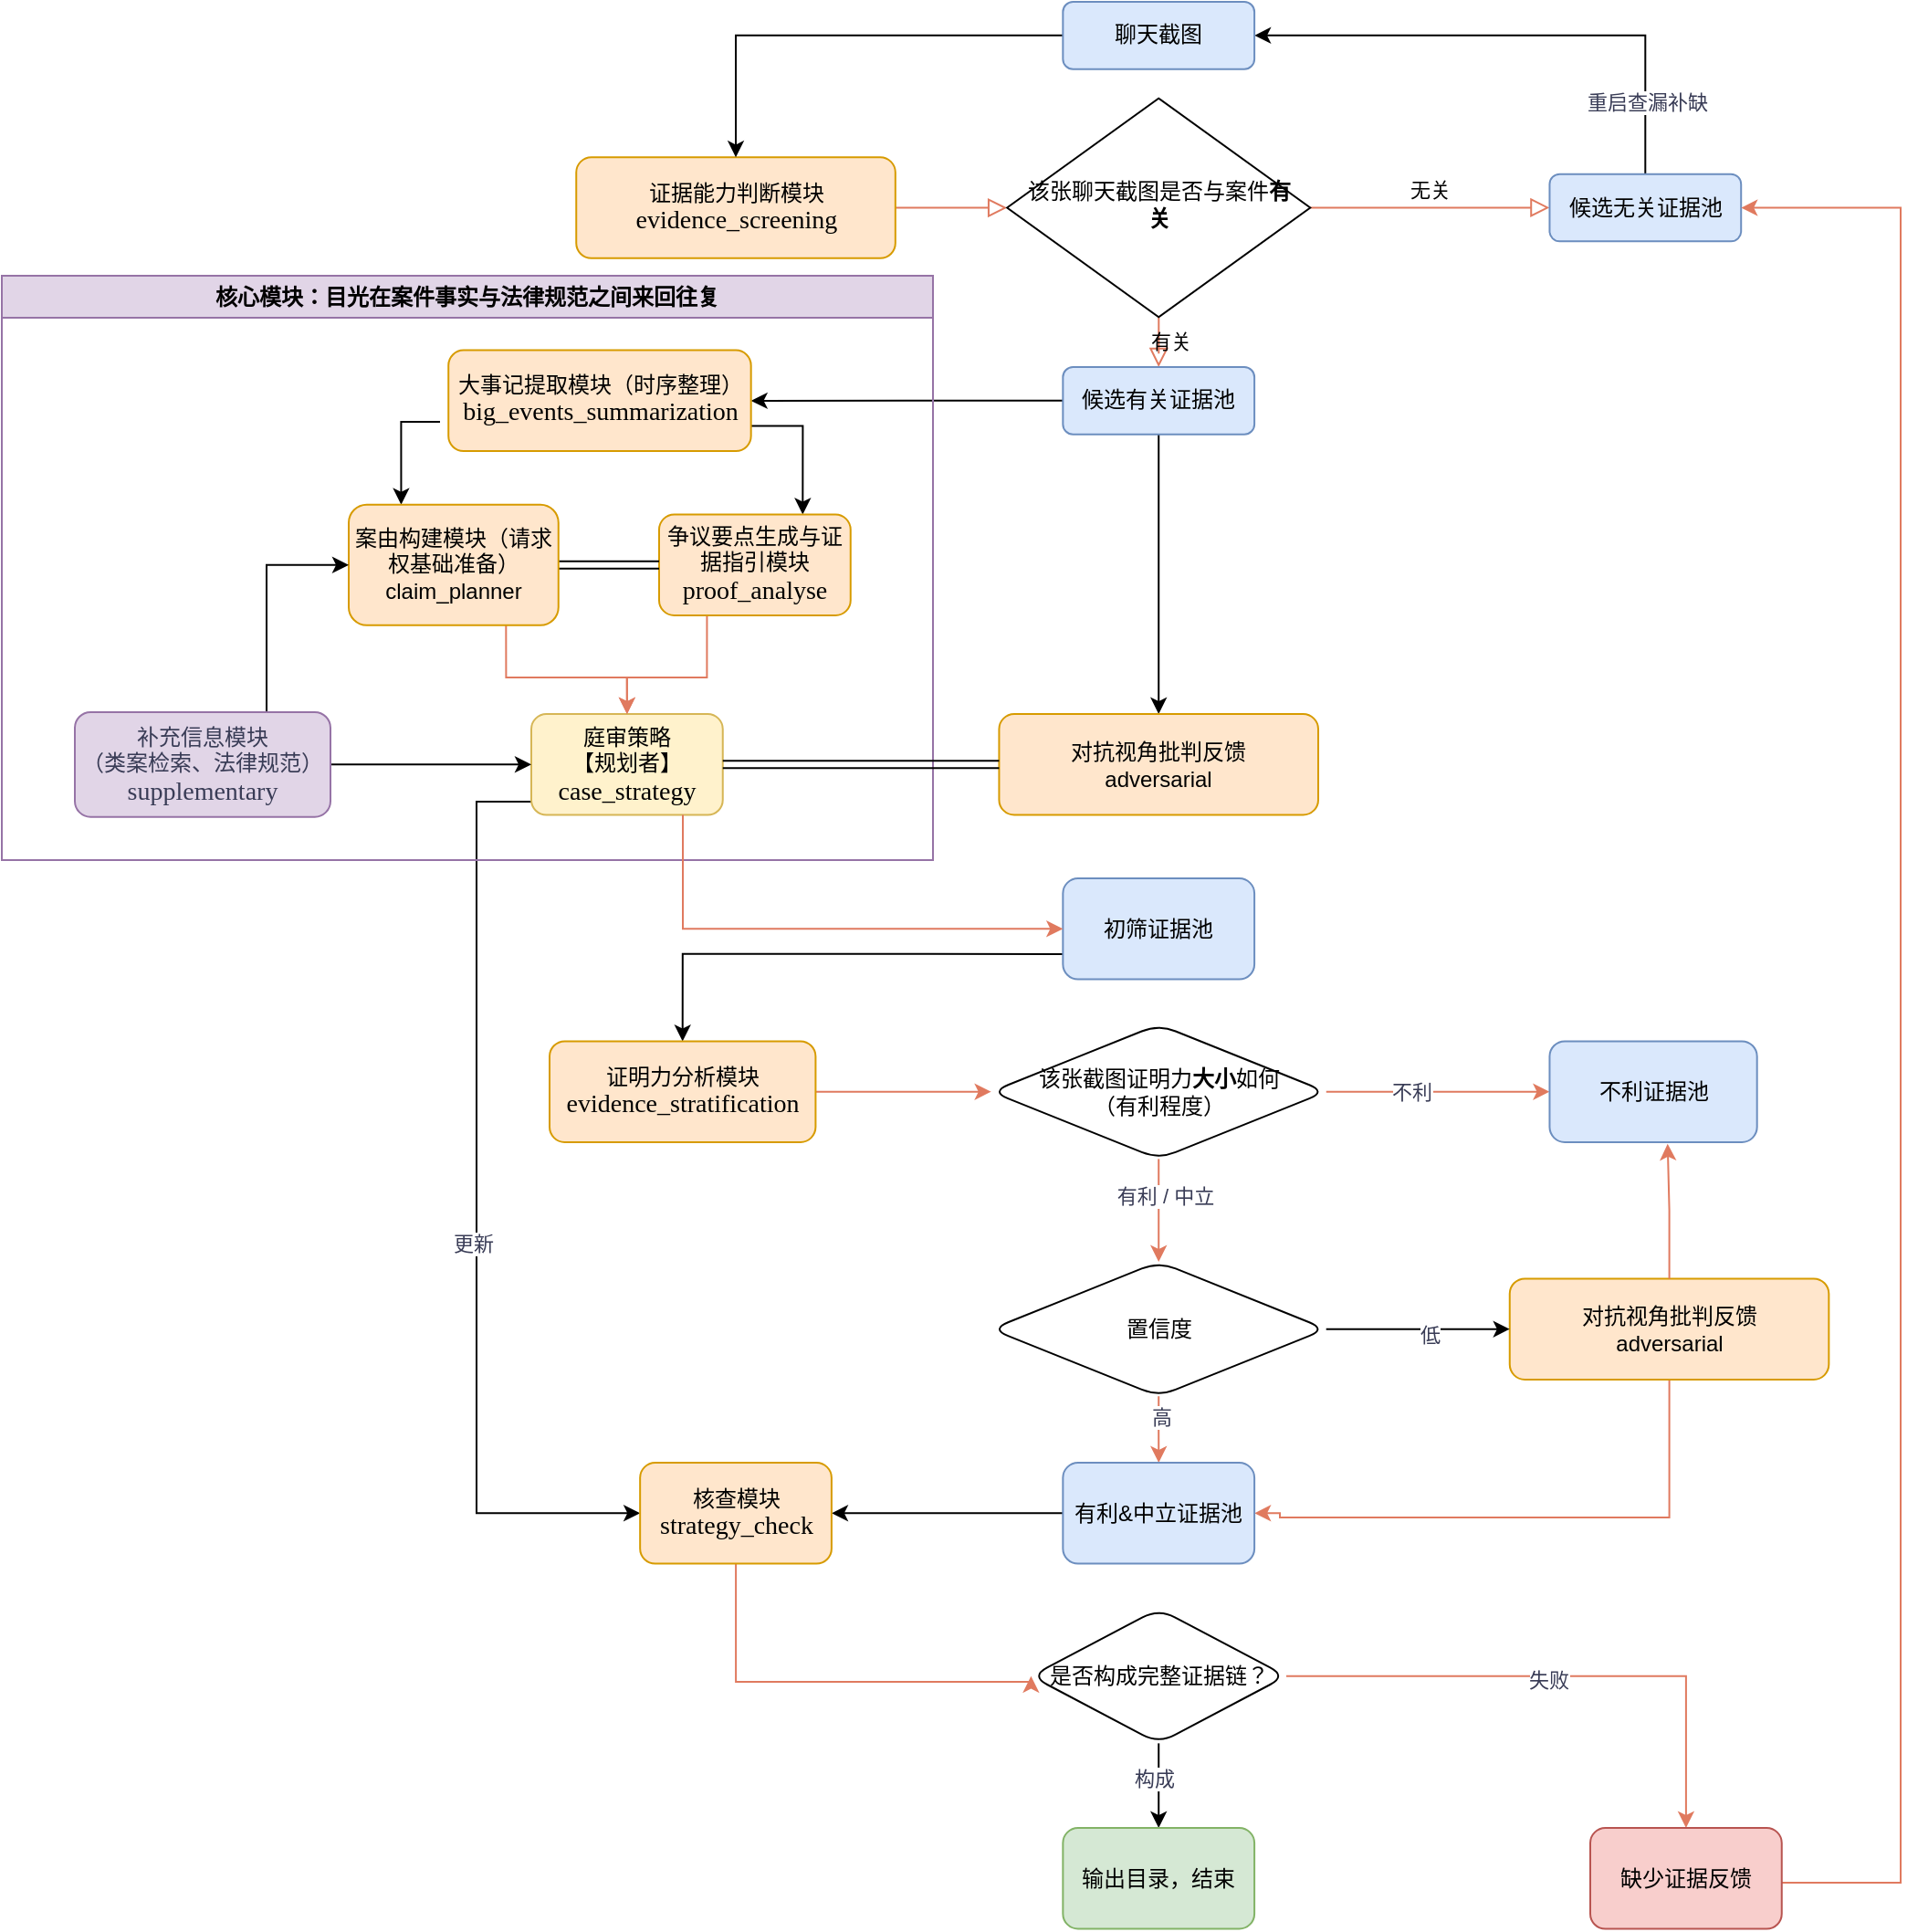 <mxfile version="26.2.13" pages="2">
  <diagram id="C5RBs43oDa-KdzZeNtuy" name="Page-1">
    <mxGraphModel dx="1290" dy="815" grid="1" gridSize="10" guides="1" tooltips="1" connect="1" arrows="1" fold="1" page="1" pageScale="1" pageWidth="1169" pageHeight="827" math="0" shadow="0">
      <root>
        <mxCell id="WIyWlLk6GJQsqaUBKTNV-0" />
        <mxCell id="WIyWlLk6GJQsqaUBKTNV-1" parent="WIyWlLk6GJQsqaUBKTNV-0" />
        <mxCell id="WIyWlLk6GJQsqaUBKTNV-2" value="" style="rounded=0;html=1;jettySize=auto;orthogonalLoop=1;fontSize=11;endArrow=block;endFill=0;endSize=8;strokeWidth=1;shadow=0;labelBackgroundColor=none;edgeStyle=orthogonalEdgeStyle;strokeColor=#E07A5F;fontColor=default;" parent="WIyWlLk6GJQsqaUBKTNV-1" source="WIyWlLk6GJQsqaUBKTNV-3" target="WIyWlLk6GJQsqaUBKTNV-6" edge="1">
          <mxGeometry relative="1" as="geometry" />
        </mxCell>
        <mxCell id="WIyWlLk6GJQsqaUBKTNV-3" value="证据能力判断模块&lt;div&gt;&lt;span style=&quot;font-size:10.5pt;mso-bidi-font-size:&lt;br/&gt;11.0pt;font-family:&amp;quot;Times New Roman&amp;quot;,serif;mso-fareast-font-family:宋体;&lt;br/&gt;mso-font-kerning:1.0pt;mso-ansi-language:EN-US;mso-fareast-language:ZH-CN;&lt;br/&gt;mso-bidi-language:AR-SA&quot; lang=&quot;EN-US&quot;&gt;evidence_screening&lt;/span&gt;&lt;/div&gt;" style="rounded=1;whiteSpace=wrap;html=1;fontSize=12;glass=0;strokeWidth=1;shadow=0;fillColor=#ffe6cc;strokeColor=#d79b00;labelBackgroundColor=none;" parent="WIyWlLk6GJQsqaUBKTNV-1" vertex="1">
          <mxGeometry x="334.622" y="135.132" width="174.79" height="55.263" as="geometry" />
        </mxCell>
        <mxCell id="WIyWlLk6GJQsqaUBKTNV-4" value="有关" style="rounded=0;html=1;jettySize=auto;orthogonalLoop=1;fontSize=11;endArrow=block;endFill=0;endSize=8;strokeWidth=1;shadow=0;labelBackgroundColor=none;edgeStyle=orthogonalEdgeStyle;strokeColor=#E07A5F;fontColor=default;entryX=0.5;entryY=0;entryDx=0;entryDy=0;" parent="WIyWlLk6GJQsqaUBKTNV-1" source="WIyWlLk6GJQsqaUBKTNV-6" target="WIyWlLk6GJQsqaUBKTNV-12" edge="1">
          <mxGeometry x="-0.001" y="-6" relative="1" as="geometry">
            <mxPoint x="12" as="offset" />
          </mxGeometry>
        </mxCell>
        <mxCell id="WIyWlLk6GJQsqaUBKTNV-5" value="无关" style="edgeStyle=orthogonalEdgeStyle;rounded=0;html=1;jettySize=auto;orthogonalLoop=1;fontSize=11;endArrow=block;endFill=0;endSize=8;strokeWidth=1;shadow=0;labelBackgroundColor=none;strokeColor=#E07A5F;fontColor=default;" parent="WIyWlLk6GJQsqaUBKTNV-1" source="WIyWlLk6GJQsqaUBKTNV-6" target="WIyWlLk6GJQsqaUBKTNV-7" edge="1">
          <mxGeometry y="10" relative="1" as="geometry">
            <mxPoint as="offset" />
          </mxGeometry>
        </mxCell>
        <mxCell id="WIyWlLk6GJQsqaUBKTNV-6" value="该张聊天截图是否与案件&lt;b&gt;有关&lt;/b&gt;" style="rhombus;whiteSpace=wrap;html=1;shadow=0;fontFamily=Helvetica;fontSize=12;align=center;strokeWidth=1;spacing=6;spacingTop=-4;labelBackgroundColor=none;" parent="WIyWlLk6GJQsqaUBKTNV-1" vertex="1">
          <mxGeometry x="570.588" y="102.895" width="166.05" height="119.737" as="geometry" />
        </mxCell>
        <mxCell id="f0hqfs33qwb6-Du-UBK_-54" style="edgeStyle=orthogonalEdgeStyle;rounded=0;orthogonalLoop=1;jettySize=auto;html=1;entryX=1;entryY=0.5;entryDx=0;entryDy=0;fontColor=#393C56;" edge="1" parent="WIyWlLk6GJQsqaUBKTNV-1" source="WIyWlLk6GJQsqaUBKTNV-7" target="f0hqfs33qwb6-Du-UBK_-51">
          <mxGeometry relative="1" as="geometry">
            <Array as="points">
              <mxPoint x="920" y="68" />
            </Array>
          </mxGeometry>
        </mxCell>
        <mxCell id="f0hqfs33qwb6-Du-UBK_-94" value="重启查漏补缺" style="edgeLabel;html=1;align=center;verticalAlign=middle;resizable=0;points=[];strokeColor=#E07A5F;fontColor=#393C56;fillColor=#F2CC8F;" vertex="1" connectable="0" parent="f0hqfs33qwb6-Du-UBK_-54">
          <mxGeometry x="-0.724" y="-1" relative="1" as="geometry">
            <mxPoint as="offset" />
          </mxGeometry>
        </mxCell>
        <mxCell id="WIyWlLk6GJQsqaUBKTNV-7" value="候选无关证据池" style="rounded=1;whiteSpace=wrap;html=1;fontSize=12;glass=0;strokeWidth=1;shadow=0;labelBackgroundColor=none;fillColor=#dae8fc;strokeColor=#6c8ebf;" parent="WIyWlLk6GJQsqaUBKTNV-1" vertex="1">
          <mxGeometry x="867.731" y="144.342" width="104.874" height="36.842" as="geometry" />
        </mxCell>
        <mxCell id="f0hqfs33qwb6-Du-UBK_-3" value="" style="edgeStyle=orthogonalEdgeStyle;rounded=0;orthogonalLoop=1;jettySize=auto;html=1;fontColor=#393C56;exitX=0;exitY=0.5;exitDx=0;exitDy=0;" edge="1" parent="WIyWlLk6GJQsqaUBKTNV-1" source="WIyWlLk6GJQsqaUBKTNV-12" target="f0hqfs33qwb6-Du-UBK_-2">
          <mxGeometry relative="1" as="geometry" />
        </mxCell>
        <mxCell id="f0hqfs33qwb6-Du-UBK_-75" style="edgeStyle=orthogonalEdgeStyle;rounded=0;orthogonalLoop=1;jettySize=auto;html=1;exitX=0.5;exitY=1;exitDx=0;exitDy=0;fontColor=#393C56;" edge="1" parent="WIyWlLk6GJQsqaUBKTNV-1" source="WIyWlLk6GJQsqaUBKTNV-12" target="f0hqfs33qwb6-Du-UBK_-70">
          <mxGeometry relative="1" as="geometry" />
        </mxCell>
        <mxCell id="WIyWlLk6GJQsqaUBKTNV-12" value="候选有关证据池" style="rounded=1;whiteSpace=wrap;html=1;fontSize=12;glass=0;strokeWidth=1;shadow=0;labelBackgroundColor=none;fillColor=#dae8fc;strokeColor=#6c8ebf;" parent="WIyWlLk6GJQsqaUBKTNV-1" vertex="1">
          <mxGeometry x="601.176" y="250.005" width="104.874" height="36.842" as="geometry" />
        </mxCell>
        <mxCell id="f0hqfs33qwb6-Du-UBK_-38" style="edgeStyle=orthogonalEdgeStyle;rounded=0;orthogonalLoop=1;jettySize=auto;html=1;entryX=0;entryY=0.5;entryDx=0;entryDy=0;fontColor=#393C56;" edge="1" parent="WIyWlLk6GJQsqaUBKTNV-1" source="f0hqfs33qwb6-Du-UBK_-4" target="f0hqfs33qwb6-Du-UBK_-28">
          <mxGeometry relative="1" as="geometry">
            <Array as="points">
              <mxPoint x="280" y="488" />
              <mxPoint x="280" y="878" />
            </Array>
          </mxGeometry>
        </mxCell>
        <mxCell id="f0hqfs33qwb6-Du-UBK_-39" value="更新" style="edgeLabel;html=1;align=center;verticalAlign=middle;resizable=1;points=[];strokeColor=#E07A5F;fontColor=#393C56;fillColor=#F2CC8F;movable=1;rotatable=1;deletable=1;editable=1;locked=0;connectable=1;" vertex="1" connectable="0" parent="f0hqfs33qwb6-Du-UBK_-38">
          <mxGeometry x="0.068" y="-2" relative="1" as="geometry">
            <mxPoint as="offset" />
          </mxGeometry>
        </mxCell>
        <mxCell id="f0hqfs33qwb6-Du-UBK_-80" style="edgeStyle=orthogonalEdgeStyle;rounded=0;orthogonalLoop=1;jettySize=auto;html=1;exitX=0;exitY=0.75;exitDx=0;exitDy=0;entryX=0.5;entryY=0;entryDx=0;entryDy=0;fontColor=#393C56;" edge="1" parent="WIyWlLk6GJQsqaUBKTNV-1" source="f0hqfs33qwb6-Du-UBK_-8" target="f0hqfs33qwb6-Du-UBK_-10">
          <mxGeometry relative="1" as="geometry" />
        </mxCell>
        <mxCell id="f0hqfs33qwb6-Du-UBK_-8" value="初筛证据池" style="whiteSpace=wrap;html=1;fillColor=#dae8fc;strokeColor=#6c8ebf;rounded=1;glass=0;strokeWidth=1;shadow=0;labelBackgroundColor=none;" vertex="1" parent="WIyWlLk6GJQsqaUBKTNV-1">
          <mxGeometry x="601.177" y="530.001" width="104.874" height="55.263" as="geometry" />
        </mxCell>
        <mxCell id="f0hqfs33qwb6-Du-UBK_-50" style="edgeStyle=orthogonalEdgeStyle;rounded=0;orthogonalLoop=1;jettySize=auto;html=1;entryX=1;entryY=0.5;entryDx=0;entryDy=0;strokeColor=#E07A5F;fontColor=#393C56;fillColor=#F2CC8F;" edge="1" parent="WIyWlLk6GJQsqaUBKTNV-1" source="f0hqfs33qwb6-Du-UBK_-31" target="WIyWlLk6GJQsqaUBKTNV-7">
          <mxGeometry relative="1" as="geometry">
            <Array as="points">
              <mxPoint x="1060" y="1080" />
              <mxPoint x="1060" y="163" />
            </Array>
          </mxGeometry>
        </mxCell>
        <mxCell id="f0hqfs33qwb6-Du-UBK_-52" style="edgeStyle=orthogonalEdgeStyle;rounded=0;orthogonalLoop=1;jettySize=auto;html=1;entryX=0.5;entryY=0;entryDx=0;entryDy=0;fontColor=#393C56;" edge="1" parent="WIyWlLk6GJQsqaUBKTNV-1" source="f0hqfs33qwb6-Du-UBK_-51" target="WIyWlLk6GJQsqaUBKTNV-3">
          <mxGeometry relative="1" as="geometry" />
        </mxCell>
        <mxCell id="f0hqfs33qwb6-Du-UBK_-51" value="聊天截图" style="rounded=1;whiteSpace=wrap;html=1;fontSize=12;glass=0;strokeWidth=1;shadow=0;labelBackgroundColor=none;fillColor=#dae8fc;strokeColor=#6c8ebf;" vertex="1" parent="WIyWlLk6GJQsqaUBKTNV-1">
          <mxGeometry x="601.176" y="50" width="104.874" height="36.842" as="geometry" />
        </mxCell>
        <mxCell id="f0hqfs33qwb6-Du-UBK_-57" value="核心模块：目光在案件事实与法律规范之间来回往复" style="swimlane;whiteSpace=wrap;html=1;strokeColor=#9673a6;fillColor=#e1d5e7;" vertex="1" parent="WIyWlLk6GJQsqaUBKTNV-1">
          <mxGeometry x="20" y="200" width="510" height="320" as="geometry" />
        </mxCell>
        <mxCell id="f0hqfs33qwb6-Du-UBK_-64" style="edgeStyle=orthogonalEdgeStyle;rounded=0;orthogonalLoop=1;jettySize=auto;html=1;exitX=1;exitY=0.75;exitDx=0;exitDy=0;entryX=0.75;entryY=0;entryDx=0;entryDy=0;fontColor=#393C56;" edge="1" parent="f0hqfs33qwb6-Du-UBK_-57" source="f0hqfs33qwb6-Du-UBK_-2" target="f0hqfs33qwb6-Du-UBK_-60">
          <mxGeometry relative="1" as="geometry" />
        </mxCell>
        <mxCell id="f0hqfs33qwb6-Du-UBK_-2" value="大事记提取模块（时序整理）&lt;div&gt;&lt;span style=&quot;font-size:10.5pt;mso-bidi-font-size:&lt;br/&gt;11.0pt;font-family:&amp;quot;Times New Roman&amp;quot;,serif;mso-fareast-font-family:宋体;&lt;br/&gt;mso-font-kerning:1.0pt;mso-ansi-language:EN-US;mso-fareast-language:ZH-CN;&lt;br/&gt;mso-bidi-language:AR-SA&quot; lang=&quot;EN-US&quot;&gt;big_events_summarization&lt;/span&gt;&lt;/div&gt;" style="whiteSpace=wrap;html=1;fillColor=#ffe6cc;strokeColor=#d79b00;rounded=1;glass=0;strokeWidth=1;shadow=0;labelBackgroundColor=none;" vertex="1" parent="f0hqfs33qwb6-Du-UBK_-57">
          <mxGeometry x="244.62" y="40.8" width="165.71" height="55.26" as="geometry" />
        </mxCell>
        <mxCell id="f0hqfs33qwb6-Du-UBK_-4" value="庭审策略&lt;div&gt;【规划者】&lt;/div&gt;&lt;div&gt;&lt;span style=&quot;font-family: &amp;quot;Times New Roman&amp;quot;, serif; font-size: 14px;&quot;&gt;case_strategy&lt;/span&gt;&lt;/div&gt;" style="whiteSpace=wrap;html=1;fillColor=#fff2cc;strokeColor=#d6b656;rounded=1;glass=0;strokeWidth=1;shadow=0;labelBackgroundColor=none;" vertex="1" parent="f0hqfs33qwb6-Du-UBK_-57">
          <mxGeometry x="290.0" y="240.001" width="104.874" height="55.263" as="geometry" />
        </mxCell>
        <mxCell id="f0hqfs33qwb6-Du-UBK_-5" value="" style="edgeStyle=orthogonalEdgeStyle;rounded=0;orthogonalLoop=1;jettySize=auto;html=1;fontColor=#393C56;entryX=0.25;entryY=0;entryDx=0;entryDy=0;" edge="1" parent="f0hqfs33qwb6-Du-UBK_-57" target="f0hqfs33qwb6-Du-UBK_-61">
          <mxGeometry relative="1" as="geometry">
            <mxPoint x="240" y="80" as="sourcePoint" />
            <mxPoint x="220" y="120" as="targetPoint" />
            <Array as="points">
              <mxPoint x="219" y="80" />
            </Array>
          </mxGeometry>
        </mxCell>
        <mxCell id="f0hqfs33qwb6-Du-UBK_-67" style="edgeStyle=orthogonalEdgeStyle;rounded=0;orthogonalLoop=1;jettySize=auto;html=1;exitX=0.25;exitY=1;exitDx=0;exitDy=0;strokeColor=#E07A5F;fontColor=#393C56;fillColor=#F2CC8F;entryX=0.5;entryY=0;entryDx=0;entryDy=0;" edge="1" parent="f0hqfs33qwb6-Du-UBK_-57" source="f0hqfs33qwb6-Du-UBK_-60" target="f0hqfs33qwb6-Du-UBK_-4">
          <mxGeometry relative="1" as="geometry">
            <mxPoint x="400" y="240" as="targetPoint" />
            <Array as="points">
              <mxPoint x="386" y="220" />
              <mxPoint x="342" y="220" />
            </Array>
          </mxGeometry>
        </mxCell>
        <mxCell id="f0hqfs33qwb6-Du-UBK_-60" value="&lt;p data-pm-slice=&quot;1 1 []&quot;&gt;争议要点生成与证据指引模块&lt;span style=&quot;font-family: &amp;quot;Times New Roman&amp;quot;, serif; font-size: 10.5pt; background-color: transparent; color: light-dark(rgb(0, 0, 0), rgb(255, 255, 255));&quot;&gt;proof_analyse&lt;/span&gt;&lt;/p&gt;" style="whiteSpace=wrap;html=1;fillColor=#ffe6cc;strokeColor=#d79b00;rounded=1;glass=0;strokeWidth=1;shadow=0;labelBackgroundColor=none;" vertex="1" parent="f0hqfs33qwb6-Du-UBK_-57">
          <mxGeometry x="360.0" y="130.741" width="104.874" height="55.263" as="geometry" />
        </mxCell>
        <mxCell id="f0hqfs33qwb6-Du-UBK_-65" style="edgeStyle=orthogonalEdgeStyle;rounded=0;orthogonalLoop=1;jettySize=auto;html=1;entryX=0;entryY=0.5;entryDx=0;entryDy=0;fontColor=#393C56;shape=link;endArrow=block;" edge="1" parent="f0hqfs33qwb6-Du-UBK_-57" source="f0hqfs33qwb6-Du-UBK_-61" target="f0hqfs33qwb6-Du-UBK_-60">
          <mxGeometry relative="1" as="geometry" />
        </mxCell>
        <mxCell id="f0hqfs33qwb6-Du-UBK_-66" style="edgeStyle=orthogonalEdgeStyle;rounded=0;orthogonalLoop=1;jettySize=auto;html=1;exitX=0.75;exitY=1;exitDx=0;exitDy=0;entryX=0.5;entryY=0;entryDx=0;entryDy=0;strokeColor=#E07A5F;fontColor=#393C56;fillColor=#F2CC8F;" edge="1" parent="f0hqfs33qwb6-Du-UBK_-57" source="f0hqfs33qwb6-Du-UBK_-61" target="f0hqfs33qwb6-Du-UBK_-4">
          <mxGeometry relative="1" as="geometry">
            <Array as="points">
              <mxPoint x="276" y="220" />
              <mxPoint x="342" y="220" />
            </Array>
          </mxGeometry>
        </mxCell>
        <mxCell id="f0hqfs33qwb6-Du-UBK_-61" value="案由构建模块（请求权基础准备）&lt;div&gt;claim_planner&lt;/div&gt;" style="whiteSpace=wrap;html=1;fillColor=#ffe6cc;strokeColor=#d79b00;rounded=1;glass=0;strokeWidth=1;shadow=0;labelBackgroundColor=none;" vertex="1" parent="f0hqfs33qwb6-Du-UBK_-57">
          <mxGeometry x="190" y="125.37" width="114.87" height="66" as="geometry" />
        </mxCell>
        <mxCell id="f0hqfs33qwb6-Du-UBK_-69" style="edgeStyle=orthogonalEdgeStyle;rounded=0;orthogonalLoop=1;jettySize=auto;html=1;exitX=0.75;exitY=0;exitDx=0;exitDy=0;entryX=0;entryY=0.5;entryDx=0;entryDy=0;fontColor=#393C56;" edge="1" parent="f0hqfs33qwb6-Du-UBK_-57" source="f0hqfs33qwb6-Du-UBK_-48" target="f0hqfs33qwb6-Du-UBK_-61">
          <mxGeometry relative="1" as="geometry" />
        </mxCell>
        <mxCell id="f0hqfs33qwb6-Du-UBK_-93" style="edgeStyle=orthogonalEdgeStyle;rounded=0;orthogonalLoop=1;jettySize=auto;html=1;exitX=1;exitY=0.5;exitDx=0;exitDy=0;entryX=0;entryY=0.5;entryDx=0;entryDy=0;fontColor=#393C56;" edge="1" parent="f0hqfs33qwb6-Du-UBK_-57" source="f0hqfs33qwb6-Du-UBK_-48" target="f0hqfs33qwb6-Du-UBK_-4">
          <mxGeometry relative="1" as="geometry" />
        </mxCell>
        <mxCell id="f0hqfs33qwb6-Du-UBK_-48" value="&lt;span style=&quot;color: rgb(57, 60, 86); text-wrap-mode: nowrap;&quot;&gt;补充信息模块&lt;/span&gt;&lt;div&gt;&lt;span style=&quot;color: rgb(57, 60, 86); text-wrap-mode: nowrap;&quot;&gt;（类案检索、法律规范）&lt;/span&gt;&lt;div style=&quot;color: rgb(57, 60, 86); text-wrap-mode: nowrap;&quot;&gt;&lt;span style=&quot;font-size: 10.5pt; font-family: &amp;quot;Times New Roman&amp;quot;, serif;&quot; lang=&quot;EN-US&quot;&gt;supplementary&lt;/span&gt;&lt;/div&gt;&lt;/div&gt;" style="rounded=1;whiteSpace=wrap;html=1;fontSize=12;glass=0;strokeWidth=1;shadow=0;fillColor=#e1d5e7;strokeColor=#9673a6;labelBackgroundColor=none;" vertex="1" parent="f0hqfs33qwb6-Du-UBK_-57">
          <mxGeometry x="40" y="238.95" width="140" height="57.37" as="geometry" />
        </mxCell>
        <mxCell id="f0hqfs33qwb6-Du-UBK_-42" style="edgeStyle=orthogonalEdgeStyle;rounded=0;orthogonalLoop=1;jettySize=auto;html=1;strokeColor=#E07A5F;fontColor=#393C56;fillColor=#F2CC8F;entryX=1;entryY=0.5;entryDx=0;entryDy=0;movable=1;resizable=1;rotatable=1;deletable=1;editable=1;locked=0;connectable=1;" edge="1" parent="WIyWlLk6GJQsqaUBKTNV-1" source="f0hqfs33qwb6-Du-UBK_-0" target="f0hqfs33qwb6-Du-UBK_-20">
          <mxGeometry relative="1" as="geometry">
            <mxPoint x="740" y="878" as="targetPoint" />
            <Array as="points">
              <mxPoint x="933" y="880" />
              <mxPoint x="720" y="880" />
              <mxPoint x="720" y="878" />
            </Array>
          </mxGeometry>
        </mxCell>
        <mxCell id="f0hqfs33qwb6-Du-UBK_-0" value="对抗视角批判反馈&lt;div&gt;adversarial&lt;/div&gt;" style="rounded=1;whiteSpace=wrap;html=1;fontSize=12;glass=0;strokeWidth=1;shadow=0;fillColor=#ffe6cc;strokeColor=#d79b00;labelBackgroundColor=none;movable=1;resizable=1;rotatable=1;deletable=1;editable=1;locked=0;connectable=1;" vertex="1" parent="WIyWlLk6GJQsqaUBKTNV-1">
          <mxGeometry x="845.882" y="749.207" width="174.79" height="55.263" as="geometry" />
        </mxCell>
        <mxCell id="f0hqfs33qwb6-Du-UBK_-13" value="" style="edgeStyle=orthogonalEdgeStyle;rounded=0;orthogonalLoop=1;jettySize=auto;html=1;strokeColor=#E07A5F;fontColor=#393C56;fillColor=#F2CC8F;movable=1;resizable=1;rotatable=1;deletable=1;editable=1;locked=0;connectable=1;" edge="1" parent="WIyWlLk6GJQsqaUBKTNV-1" source="f0hqfs33qwb6-Du-UBK_-10" target="f0hqfs33qwb6-Du-UBK_-12">
          <mxGeometry relative="1" as="geometry" />
        </mxCell>
        <mxCell id="f0hqfs33qwb6-Du-UBK_-10" value="证明力分析模块&lt;div&gt;&lt;span style=&quot;font-size:10.5pt;mso-bidi-font-size:&lt;br/&gt;11.0pt;font-family:&amp;quot;Times New Roman&amp;quot;,serif;mso-fareast-font-family:宋体;&lt;br/&gt;mso-font-kerning:1.0pt;mso-ansi-language:EN-US;mso-fareast-language:ZH-CN;&lt;br/&gt;mso-bidi-language:AR-SA&quot; lang=&quot;EN-US&quot;&gt;evidence_stratification&lt;/span&gt;&lt;/div&gt;" style="whiteSpace=wrap;html=1;fillColor=#ffe6cc;strokeColor=#d79b00;rounded=1;glass=0;strokeWidth=1;shadow=0;labelBackgroundColor=none;movable=1;resizable=1;rotatable=1;deletable=1;editable=1;locked=0;connectable=1;" vertex="1" parent="WIyWlLk6GJQsqaUBKTNV-1">
          <mxGeometry x="320" y="619.21" width="145.71" height="55.26" as="geometry" />
        </mxCell>
        <mxCell id="f0hqfs33qwb6-Du-UBK_-15" value="" style="edgeStyle=orthogonalEdgeStyle;rounded=0;orthogonalLoop=1;jettySize=auto;html=1;strokeColor=#E07A5F;fontColor=#393C56;fillColor=#F2CC8F;movable=1;resizable=1;rotatable=1;deletable=1;editable=1;locked=0;connectable=1;" edge="1" parent="WIyWlLk6GJQsqaUBKTNV-1" source="f0hqfs33qwb6-Du-UBK_-12" target="f0hqfs33qwb6-Du-UBK_-14">
          <mxGeometry relative="1" as="geometry" />
        </mxCell>
        <mxCell id="f0hqfs33qwb6-Du-UBK_-16" value="有利 / 中立" style="edgeLabel;html=1;align=center;verticalAlign=middle;resizable=1;points=[];strokeColor=#E07A5F;fontColor=#393C56;fillColor=#F2CC8F;movable=1;rotatable=1;deletable=1;editable=1;locked=0;connectable=1;" vertex="1" connectable="0" parent="f0hqfs33qwb6-Du-UBK_-15">
          <mxGeometry x="-0.283" y="3" relative="1" as="geometry">
            <mxPoint as="offset" />
          </mxGeometry>
        </mxCell>
        <mxCell id="f0hqfs33qwb6-Du-UBK_-18" value="" style="edgeStyle=orthogonalEdgeStyle;rounded=0;orthogonalLoop=1;jettySize=auto;html=1;strokeColor=#E07A5F;fontColor=#393C56;fillColor=#F2CC8F;movable=1;resizable=1;rotatable=1;deletable=1;editable=1;locked=0;connectable=1;" edge="1" parent="WIyWlLk6GJQsqaUBKTNV-1" source="f0hqfs33qwb6-Du-UBK_-12" target="f0hqfs33qwb6-Du-UBK_-17">
          <mxGeometry relative="1" as="geometry" />
        </mxCell>
        <mxCell id="f0hqfs33qwb6-Du-UBK_-19" value="不利" style="edgeLabel;html=1;align=center;verticalAlign=middle;resizable=1;points=[];strokeColor=#E07A5F;fontColor=#393C56;fillColor=#F2CC8F;movable=1;rotatable=1;deletable=1;editable=1;locked=0;connectable=1;" vertex="1" connectable="0" parent="f0hqfs33qwb6-Du-UBK_-18">
          <mxGeometry x="-0.237" relative="1" as="geometry">
            <mxPoint as="offset" />
          </mxGeometry>
        </mxCell>
        <mxCell id="f0hqfs33qwb6-Du-UBK_-12" value="该张截图证明力&lt;b&gt;大小&lt;/b&gt;如何&lt;div&gt;（有利程度）&lt;/div&gt;" style="rhombus;whiteSpace=wrap;html=1;rounded=1;glass=0;strokeWidth=1;shadow=0;labelBackgroundColor=none;movable=1;resizable=1;rotatable=1;deletable=1;editable=1;locked=0;connectable=1;" vertex="1" parent="WIyWlLk6GJQsqaUBKTNV-1">
          <mxGeometry x="561.849" y="609.998" width="183.529" height="73.684" as="geometry" />
        </mxCell>
        <mxCell id="f0hqfs33qwb6-Du-UBK_-23" style="edgeStyle=orthogonalEdgeStyle;rounded=0;orthogonalLoop=1;jettySize=auto;html=1;entryX=0;entryY=0.5;entryDx=0;entryDy=0;fontColor=#393C56;movable=1;resizable=1;rotatable=1;deletable=1;editable=1;locked=0;connectable=1;" edge="1" parent="WIyWlLk6GJQsqaUBKTNV-1" source="f0hqfs33qwb6-Du-UBK_-14" target="f0hqfs33qwb6-Du-UBK_-0">
          <mxGeometry relative="1" as="geometry" />
        </mxCell>
        <mxCell id="f0hqfs33qwb6-Du-UBK_-24" value="低" style="edgeLabel;html=1;align=center;verticalAlign=middle;resizable=1;points=[];strokeColor=#E07A5F;fontColor=#393C56;fillColor=#F2CC8F;movable=1;rotatable=1;deletable=1;editable=1;locked=0;connectable=1;" vertex="1" connectable="0" parent="f0hqfs33qwb6-Du-UBK_-23">
          <mxGeometry x="0.121" y="-3" relative="1" as="geometry">
            <mxPoint as="offset" />
          </mxGeometry>
        </mxCell>
        <mxCell id="f0hqfs33qwb6-Du-UBK_-40" style="edgeStyle=orthogonalEdgeStyle;rounded=0;orthogonalLoop=1;jettySize=auto;html=1;strokeColor=#E07A5F;fontColor=#393C56;fillColor=#F2CC8F;exitX=0.5;exitY=1;exitDx=0;exitDy=0;movable=1;resizable=1;rotatable=1;deletable=1;editable=1;locked=0;connectable=1;" edge="1" parent="WIyWlLk6GJQsqaUBKTNV-1" source="f0hqfs33qwb6-Du-UBK_-14" target="f0hqfs33qwb6-Du-UBK_-20">
          <mxGeometry relative="1" as="geometry" />
        </mxCell>
        <mxCell id="f0hqfs33qwb6-Du-UBK_-41" value="高" style="edgeLabel;html=1;align=center;verticalAlign=middle;resizable=1;points=[];strokeColor=#E07A5F;fontColor=#393C56;fillColor=#F2CC8F;movable=1;rotatable=1;deletable=1;editable=1;locked=0;connectable=1;" vertex="1" connectable="0" parent="f0hqfs33qwb6-Du-UBK_-40">
          <mxGeometry x="-0.389" y="1" relative="1" as="geometry">
            <mxPoint as="offset" />
          </mxGeometry>
        </mxCell>
        <mxCell id="f0hqfs33qwb6-Du-UBK_-14" value="置信度" style="rhombus;whiteSpace=wrap;html=1;rounded=1;glass=0;strokeWidth=1;shadow=0;labelBackgroundColor=none;movable=1;resizable=1;rotatable=1;deletable=1;editable=1;locked=0;connectable=1;" vertex="1" parent="WIyWlLk6GJQsqaUBKTNV-1">
          <mxGeometry x="561.849" y="739.996" width="183.529" height="73.684" as="geometry" />
        </mxCell>
        <mxCell id="f0hqfs33qwb6-Du-UBK_-17" value="不利证据池" style="whiteSpace=wrap;html=1;rounded=1;glass=0;strokeWidth=1;shadow=0;labelBackgroundColor=none;fillColor=#dae8fc;strokeColor=#6c8ebf;movable=1;resizable=1;rotatable=1;deletable=1;editable=1;locked=0;connectable=1;" vertex="1" parent="WIyWlLk6GJQsqaUBKTNV-1">
          <mxGeometry x="867.731" y="619.208" width="113.613" height="55.263" as="geometry" />
        </mxCell>
        <mxCell id="f0hqfs33qwb6-Du-UBK_-45" style="edgeStyle=orthogonalEdgeStyle;rounded=0;orthogonalLoop=1;jettySize=auto;html=1;fontColor=#393C56;entryX=1;entryY=0.5;entryDx=0;entryDy=0;movable=1;resizable=1;rotatable=1;deletable=1;editable=1;locked=0;connectable=1;" edge="1" parent="WIyWlLk6GJQsqaUBKTNV-1" source="f0hqfs33qwb6-Du-UBK_-20" target="f0hqfs33qwb6-Du-UBK_-28">
          <mxGeometry relative="1" as="geometry">
            <Array as="points" />
          </mxGeometry>
        </mxCell>
        <mxCell id="f0hqfs33qwb6-Du-UBK_-20" value="有利&amp;amp;中立证据池" style="whiteSpace=wrap;html=1;rounded=1;glass=0;strokeWidth=1;shadow=0;labelBackgroundColor=none;fillColor=#dae8fc;strokeColor=#6c8ebf;movable=1;resizable=1;rotatable=1;deletable=1;editable=1;locked=0;connectable=1;" vertex="1" parent="WIyWlLk6GJQsqaUBKTNV-1">
          <mxGeometry x="601.177" y="850.004" width="104.874" height="55.263" as="geometry" />
        </mxCell>
        <mxCell id="f0hqfs33qwb6-Du-UBK_-30" value="" style="edgeStyle=orthogonalEdgeStyle;rounded=0;orthogonalLoop=1;jettySize=auto;html=1;strokeColor=#E07A5F;fontColor=#393C56;fillColor=#F2CC8F;entryX=0;entryY=0.5;entryDx=0;entryDy=0;movable=1;resizable=1;rotatable=1;deletable=1;editable=1;locked=0;connectable=1;" edge="1" parent="WIyWlLk6GJQsqaUBKTNV-1" source="f0hqfs33qwb6-Du-UBK_-28" target="f0hqfs33qwb6-Du-UBK_-29">
          <mxGeometry relative="1" as="geometry">
            <Array as="points">
              <mxPoint x="422" y="970" />
              <mxPoint x="584" y="970" />
            </Array>
          </mxGeometry>
        </mxCell>
        <mxCell id="f0hqfs33qwb6-Du-UBK_-28" value="核查模块&lt;div&gt;&lt;span style=&quot;font-size:10.5pt;mso-bidi-font-size:&lt;br/&gt;11.0pt;font-family:&amp;quot;Times New Roman&amp;quot;,serif;mso-fareast-font-family:宋体;&lt;br/&gt;mso-font-kerning:1.0pt;mso-ansi-language:EN-US;mso-fareast-language:ZH-CN;&lt;br/&gt;mso-bidi-language:AR-SA&quot; lang=&quot;EN-US&quot;&gt;strategy_check&lt;/span&gt;&lt;/div&gt;" style="whiteSpace=wrap;html=1;fillColor=#ffe6cc;strokeColor=#d79b00;rounded=1;glass=0;strokeWidth=1;shadow=0;labelBackgroundColor=none;movable=1;resizable=1;rotatable=1;deletable=1;editable=1;locked=0;connectable=1;" vertex="1" parent="WIyWlLk6GJQsqaUBKTNV-1">
          <mxGeometry x="369.58" y="850.004" width="104.874" height="55.263" as="geometry" />
        </mxCell>
        <mxCell id="f0hqfs33qwb6-Du-UBK_-32" value="" style="edgeStyle=orthogonalEdgeStyle;rounded=0;orthogonalLoop=1;jettySize=auto;html=1;strokeColor=#E07A5F;fontColor=#393C56;fillColor=#F2CC8F;movable=1;resizable=1;rotatable=1;deletable=1;editable=1;locked=0;connectable=1;" edge="1" parent="WIyWlLk6GJQsqaUBKTNV-1" source="f0hqfs33qwb6-Du-UBK_-29" target="f0hqfs33qwb6-Du-UBK_-31">
          <mxGeometry relative="1" as="geometry" />
        </mxCell>
        <mxCell id="f0hqfs33qwb6-Du-UBK_-33" value="失败" style="edgeLabel;html=1;align=center;verticalAlign=middle;resizable=1;points=[];strokeColor=#E07A5F;fontColor=#393C56;fillColor=#F2CC8F;movable=1;rotatable=1;deletable=1;editable=1;locked=0;connectable=1;" vertex="1" connectable="0" parent="f0hqfs33qwb6-Du-UBK_-32">
          <mxGeometry x="-0.053" y="-2" relative="1" as="geometry">
            <mxPoint as="offset" />
          </mxGeometry>
        </mxCell>
        <mxCell id="f0hqfs33qwb6-Du-UBK_-35" value="" style="edgeStyle=orthogonalEdgeStyle;rounded=0;orthogonalLoop=1;jettySize=auto;html=1;fontColor=#393C56;entryX=0.5;entryY=0;entryDx=0;entryDy=0;movable=1;resizable=1;rotatable=1;deletable=1;editable=1;locked=0;connectable=1;" edge="1" parent="WIyWlLk6GJQsqaUBKTNV-1" source="f0hqfs33qwb6-Du-UBK_-29" target="f0hqfs33qwb6-Du-UBK_-34">
          <mxGeometry relative="1" as="geometry">
            <Array as="points" />
          </mxGeometry>
        </mxCell>
        <mxCell id="f0hqfs33qwb6-Du-UBK_-36" value="构成" style="edgeLabel;html=1;align=center;verticalAlign=middle;resizable=1;points=[];strokeColor=#E07A5F;fontColor=#393C56;fillColor=#F2CC8F;movable=1;rotatable=1;deletable=1;editable=1;locked=0;connectable=1;" vertex="1" connectable="0" parent="f0hqfs33qwb6-Du-UBK_-35">
          <mxGeometry x="-0.156" y="-3" relative="1" as="geometry">
            <mxPoint as="offset" />
          </mxGeometry>
        </mxCell>
        <mxCell id="f0hqfs33qwb6-Du-UBK_-29" value="是否构成完整证据链？" style="rhombus;whiteSpace=wrap;html=1;rounded=1;glass=0;strokeWidth=1;shadow=0;labelBackgroundColor=none;movable=1;resizable=1;rotatable=1;deletable=1;editable=1;locked=0;connectable=1;" vertex="1" parent="WIyWlLk6GJQsqaUBKTNV-1">
          <mxGeometry x="583.697" y="929.998" width="139.832" height="73.684" as="geometry" />
        </mxCell>
        <mxCell id="f0hqfs33qwb6-Du-UBK_-31" value="缺少证据反馈" style="whiteSpace=wrap;html=1;fillColor=#f8cecc;strokeColor=#b85450;rounded=1;glass=0;strokeWidth=1;shadow=0;labelBackgroundColor=none;movable=1;resizable=1;rotatable=1;deletable=1;editable=1;locked=0;connectable=1;" vertex="1" parent="WIyWlLk6GJQsqaUBKTNV-1">
          <mxGeometry x="890.0" y="1049.999" width="104.874" height="55.263" as="geometry" />
        </mxCell>
        <mxCell id="f0hqfs33qwb6-Du-UBK_-34" value="输出目录，结束" style="whiteSpace=wrap;html=1;fillColor=#d5e8d4;strokeColor=#82b366;rounded=1;glass=0;strokeWidth=1;shadow=0;labelBackgroundColor=none;movable=1;resizable=1;rotatable=1;deletable=1;editable=1;locked=0;connectable=1;" vertex="1" parent="WIyWlLk6GJQsqaUBKTNV-1">
          <mxGeometry x="601.176" y="1049.997" width="104.874" height="55.263" as="geometry" />
        </mxCell>
        <mxCell id="f0hqfs33qwb6-Du-UBK_-43" style="edgeStyle=orthogonalEdgeStyle;rounded=0;orthogonalLoop=1;jettySize=auto;html=1;entryX=0.569;entryY=1.017;entryDx=0;entryDy=0;entryPerimeter=0;strokeColor=#E07A5F;fontColor=#393C56;fillColor=#F2CC8F;movable=1;resizable=1;rotatable=1;deletable=1;editable=1;locked=0;connectable=1;" edge="1" parent="WIyWlLk6GJQsqaUBKTNV-1" source="f0hqfs33qwb6-Du-UBK_-0" target="f0hqfs33qwb6-Du-UBK_-17">
          <mxGeometry relative="1" as="geometry" />
        </mxCell>
        <mxCell id="f0hqfs33qwb6-Du-UBK_-70" value="对抗视角批判反馈&lt;div&gt;adversarial&lt;/div&gt;" style="rounded=1;whiteSpace=wrap;html=1;fontSize=12;glass=0;strokeWidth=1;shadow=0;fillColor=#ffe6cc;strokeColor=#d79b00;labelBackgroundColor=none;movable=1;resizable=1;rotatable=1;deletable=1;editable=1;locked=0;connectable=1;" vertex="1" parent="WIyWlLk6GJQsqaUBKTNV-1">
          <mxGeometry x="566.222" y="439.997" width="174.79" height="55.263" as="geometry" />
        </mxCell>
        <mxCell id="f0hqfs33qwb6-Du-UBK_-78" style="edgeStyle=orthogonalEdgeStyle;rounded=0;orthogonalLoop=1;jettySize=auto;html=1;exitX=1;exitY=0.5;exitDx=0;exitDy=0;entryX=0;entryY=0.5;entryDx=0;entryDy=0;fontColor=#393C56;shape=link;" edge="1" parent="WIyWlLk6GJQsqaUBKTNV-1" source="f0hqfs33qwb6-Du-UBK_-4" target="f0hqfs33qwb6-Du-UBK_-70">
          <mxGeometry relative="1" as="geometry" />
        </mxCell>
        <mxCell id="f0hqfs33qwb6-Du-UBK_-79" style="edgeStyle=orthogonalEdgeStyle;rounded=0;orthogonalLoop=1;jettySize=auto;html=1;entryX=0;entryY=0.5;entryDx=0;entryDy=0;strokeColor=#E07A5F;fontColor=#393C56;fillColor=#F2CC8F;" edge="1" parent="WIyWlLk6GJQsqaUBKTNV-1" source="f0hqfs33qwb6-Du-UBK_-4" target="f0hqfs33qwb6-Du-UBK_-8">
          <mxGeometry relative="1" as="geometry">
            <Array as="points">
              <mxPoint x="393" y="558" />
            </Array>
          </mxGeometry>
        </mxCell>
      </root>
    </mxGraphModel>
  </diagram>
  <diagram id="4xeyHX0J2MRqxxhU3FGY" name="第 2 页">
    <mxGraphModel grid="1" page="1" gridSize="10" guides="1" tooltips="1" connect="1" arrows="1" fold="1" pageScale="1" pageWidth="1169" pageHeight="827" math="0" shadow="0">
      <root>
        <mxCell id="0" />
        <mxCell id="1" parent="0" />
      </root>
    </mxGraphModel>
  </diagram>
</mxfile>
